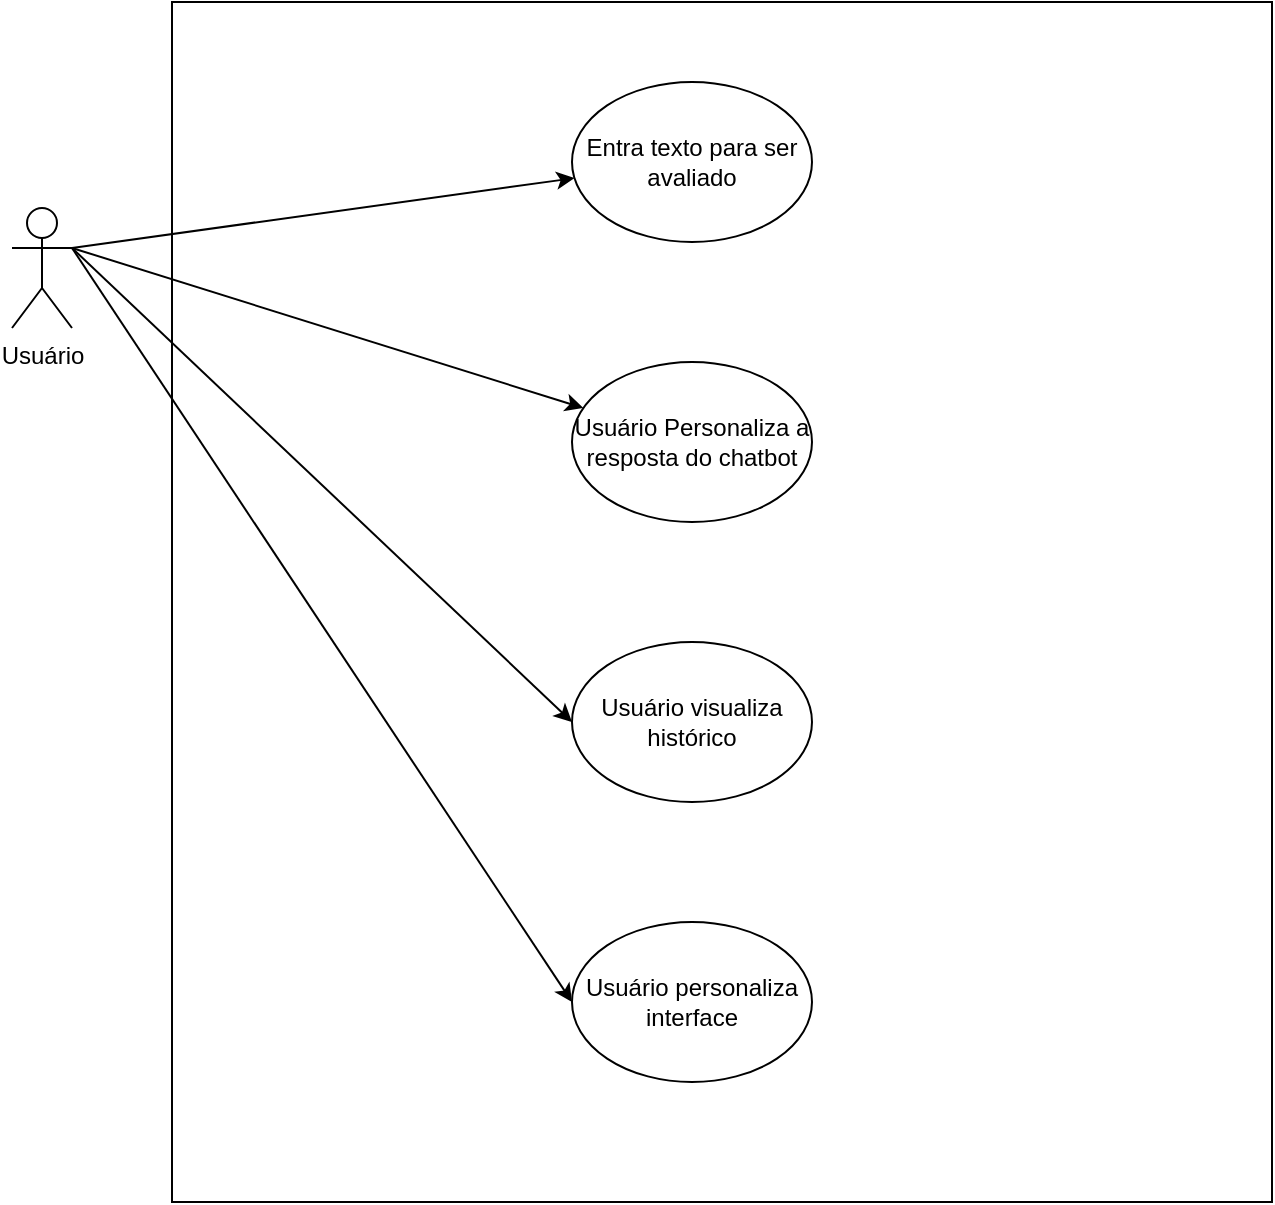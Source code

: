<mxfile version="24.7.7">
  <diagram name="Page-1" id="e7e014a7-5840-1c2e-5031-d8a46d1fe8dd">
    <mxGraphModel dx="1050" dy="557" grid="1" gridSize="10" guides="1" tooltips="1" connect="1" arrows="1" fold="1" page="1" pageScale="1" pageWidth="1169" pageHeight="826" background="none" math="0" shadow="0">
      <root>
        <mxCell id="0" />
        <mxCell id="1" parent="0" />
        <mxCell id="JY8lOuZRd5-_CKJqhjDM-41" value="Usuário" style="shape=umlActor;verticalLabelPosition=bottom;verticalAlign=top;html=1;outlineConnect=0;" vertex="1" parent="1">
          <mxGeometry x="210" y="383" width="30" height="60" as="geometry" />
        </mxCell>
        <mxCell id="JY8lOuZRd5-_CKJqhjDM-43" value="" style="rounded=0;whiteSpace=wrap;html=1;" vertex="1" parent="1">
          <mxGeometry x="290" y="280" width="550" height="600" as="geometry" />
        </mxCell>
        <mxCell id="JY8lOuZRd5-_CKJqhjDM-44" value="Entra texto para ser avaliado" style="ellipse;whiteSpace=wrap;html=1;" vertex="1" parent="1">
          <mxGeometry x="490" y="320" width="120" height="80" as="geometry" />
        </mxCell>
        <mxCell id="JY8lOuZRd5-_CKJqhjDM-45" value="" style="endArrow=classic;html=1;rounded=0;exitX=1;exitY=0.333;exitDx=0;exitDy=0;exitPerimeter=0;" edge="1" parent="1" source="JY8lOuZRd5-_CKJqhjDM-41" target="JY8lOuZRd5-_CKJqhjDM-44">
          <mxGeometry width="50" height="50" relative="1" as="geometry">
            <mxPoint x="520" y="590" as="sourcePoint" />
            <mxPoint x="570" y="540" as="targetPoint" />
          </mxGeometry>
        </mxCell>
        <mxCell id="JY8lOuZRd5-_CKJqhjDM-46" value="Usuário Personaliza a resposta do chatbot" style="ellipse;whiteSpace=wrap;html=1;" vertex="1" parent="1">
          <mxGeometry x="490" y="460" width="120" height="80" as="geometry" />
        </mxCell>
        <mxCell id="JY8lOuZRd5-_CKJqhjDM-47" value="Usuário visualiza histórico" style="ellipse;whiteSpace=wrap;html=1;" vertex="1" parent="1">
          <mxGeometry x="490" y="600" width="120" height="80" as="geometry" />
        </mxCell>
        <mxCell id="JY8lOuZRd5-_CKJqhjDM-48" value="Usuário personaliza interface" style="ellipse;whiteSpace=wrap;html=1;" vertex="1" parent="1">
          <mxGeometry x="490" y="740" width="120" height="80" as="geometry" />
        </mxCell>
        <mxCell id="JY8lOuZRd5-_CKJqhjDM-50" value="" style="endArrow=classic;html=1;rounded=0;exitX=1;exitY=0.333;exitDx=0;exitDy=0;exitPerimeter=0;" edge="1" parent="1" source="JY8lOuZRd5-_CKJqhjDM-41" target="JY8lOuZRd5-_CKJqhjDM-46">
          <mxGeometry width="50" height="50" relative="1" as="geometry">
            <mxPoint x="240" y="422" as="sourcePoint" />
            <mxPoint x="570" y="620" as="targetPoint" />
          </mxGeometry>
        </mxCell>
        <mxCell id="JY8lOuZRd5-_CKJqhjDM-52" value="" style="endArrow=classic;html=1;rounded=0;exitX=1;exitY=0.333;exitDx=0;exitDy=0;exitPerimeter=0;entryX=0;entryY=0.5;entryDx=0;entryDy=0;" edge="1" parent="1" source="JY8lOuZRd5-_CKJqhjDM-41" target="JY8lOuZRd5-_CKJqhjDM-47">
          <mxGeometry width="50" height="50" relative="1" as="geometry">
            <mxPoint x="520" y="670" as="sourcePoint" />
            <mxPoint x="570" y="620" as="targetPoint" />
          </mxGeometry>
        </mxCell>
        <mxCell id="JY8lOuZRd5-_CKJqhjDM-53" value="" style="endArrow=classic;html=1;rounded=0;exitX=1;exitY=0.333;exitDx=0;exitDy=0;exitPerimeter=0;entryX=0;entryY=0.5;entryDx=0;entryDy=0;" edge="1" parent="1" source="JY8lOuZRd5-_CKJqhjDM-41" target="JY8lOuZRd5-_CKJqhjDM-48">
          <mxGeometry width="50" height="50" relative="1" as="geometry">
            <mxPoint x="560" y="670" as="sourcePoint" />
            <mxPoint x="610" y="620" as="targetPoint" />
          </mxGeometry>
        </mxCell>
      </root>
    </mxGraphModel>
  </diagram>
</mxfile>
